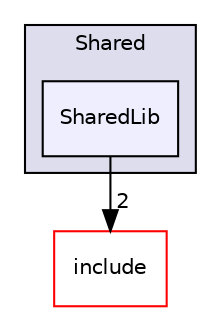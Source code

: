 digraph "c++/3rdParty/plog/samples/Shared/SharedLib" {
  bgcolor=transparent;
  compound=true
  node [ fontsize="10", fontname="Helvetica"];
  edge [ labelfontsize="10", labelfontname="Helvetica"];
  subgraph clusterdir_70a7830592839473067139aa250fa02c {
    graph [ bgcolor="#ddddee", pencolor="black", label="Shared" fontname="Helvetica", fontsize="10", URL="dir_70a7830592839473067139aa250fa02c.html"]
  dir_3434840116f72df43db94fa13850ba70 [shape=box, label="SharedLib", style="filled", fillcolor="#eeeeff", pencolor="black", URL="dir_3434840116f72df43db94fa13850ba70.html"];
  }
  dir_05ea78ffc4ddc4f6d9a6448a24f50fa8 [shape=box label="include" color="red" URL="dir_05ea78ffc4ddc4f6d9a6448a24f50fa8.html"];
  dir_3434840116f72df43db94fa13850ba70->dir_05ea78ffc4ddc4f6d9a6448a24f50fa8 [headlabel="2", labeldistance=1.5 headhref="dir_000038_000027.html"];
}
